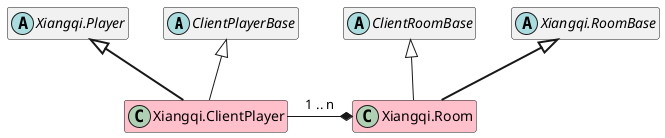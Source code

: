 @startuml
hide empty members

abstract class ClientPlayerBase
abstract class ClientRoomBase
abstract class "Xiangqi.Player" as MyPlayer
abstract class "Xiangqi.RoomBase" as MyRoomBase
class "Xiangqi.ClientPlayer" as MyClientPlayer #pink
class "Xiangqi.Room" as MyRoom #pink

MyPlayer <|-d[thickness=2]- MyClientPlayer
MyRoomBase <|-d[thickness=2]- MyRoom

MyClientPlayer -u-|> ClientPlayerBase 
MyRoom -u-|> ClientRoomBase 

MyClientPlayer -r-* MyRoom: 1 .. n
'MyPlayer .r.* MyRoomBase

ClientPlayerBase -l[hidden]- MyPlayer
ClientRoomBase -r[hidden]- MyRoomBase

@enduml

